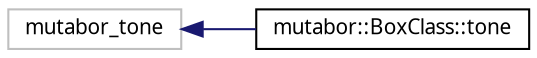 digraph "Grafische Darstellung der Klassenhierarchie"
{
  edge [fontname="Sans",fontsize="10",labelfontname="Sans",labelfontsize="10"];
  node [fontname="Sans",fontsize="10",shape=record];
  rankdir="LR";
  Node204 [label="mutabor_tone",height=0.2,width=0.4,color="grey75", fillcolor="white", style="filled"];
  Node204 -> Node0 [dir="back",color="midnightblue",fontsize="10",style="solid",fontname="Sans"];
  Node0 [label="mutabor::BoxClass::tone",height=0.2,width=0.4,color="black", fillcolor="white", style="filled",URL="$da/dc1/classmutabor_1_1BoxClass_1_1tone.html"];
}
